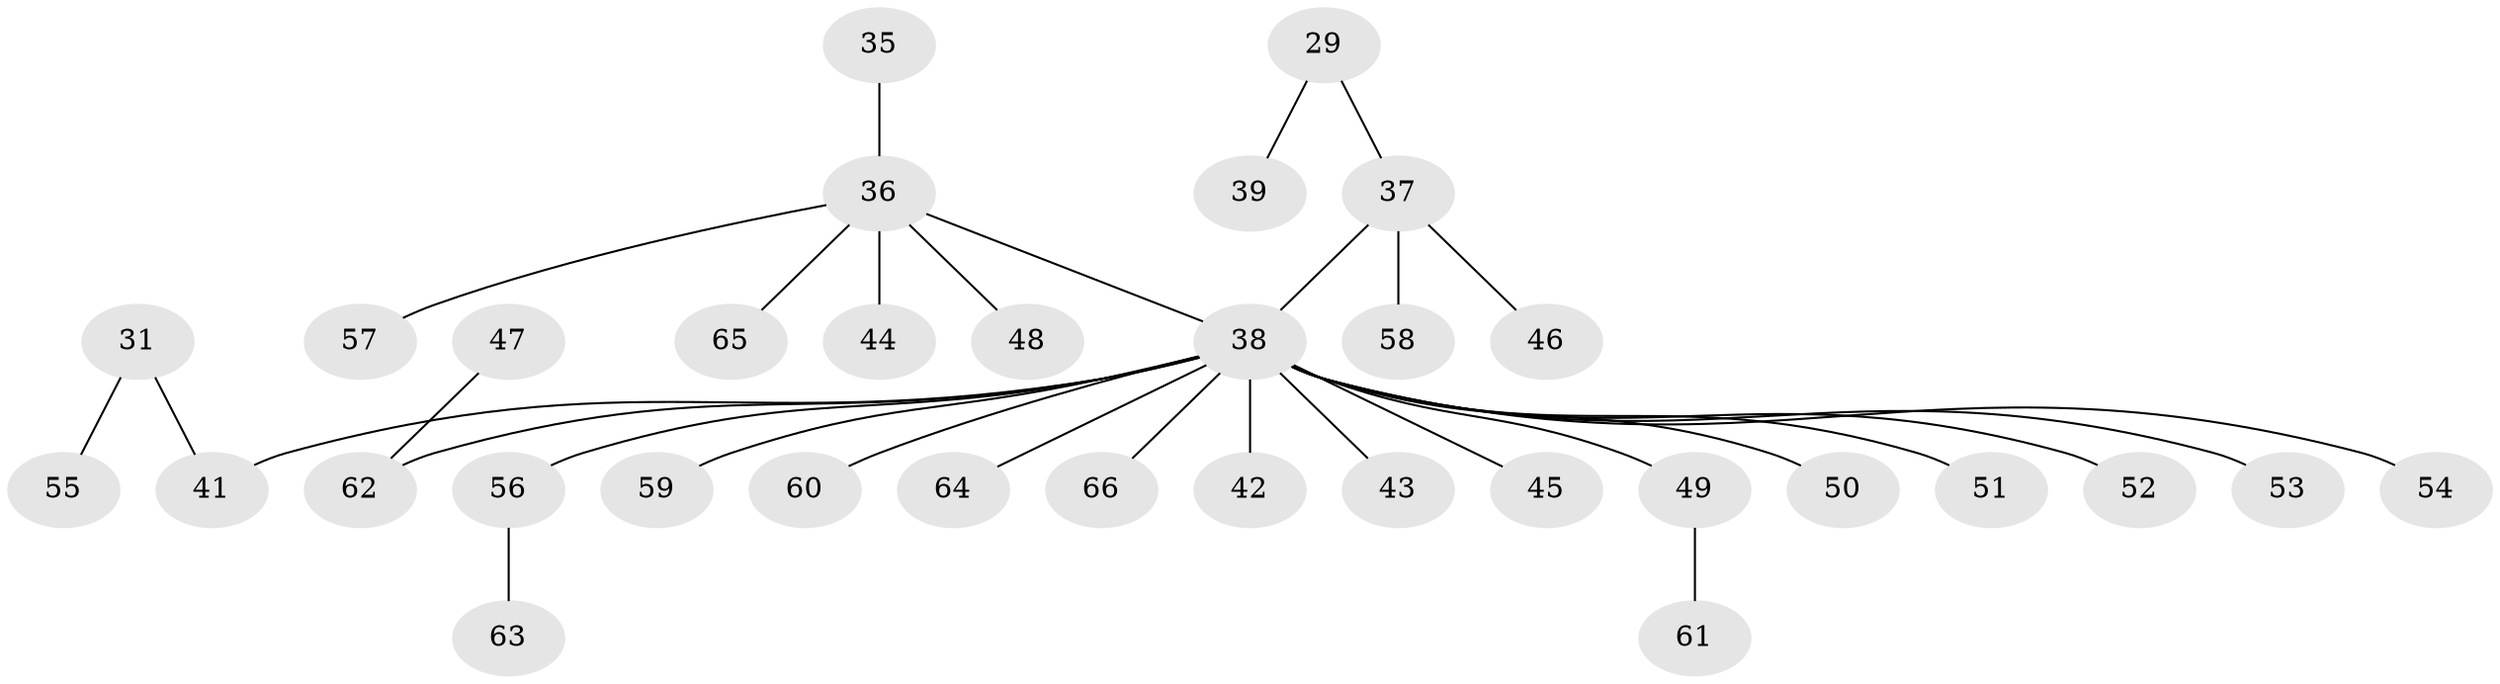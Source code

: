 // original degree distribution, {5: 0.045454545454545456, 4: 0.07575757575757576, 7: 0.015151515151515152, 2: 0.19696969696969696, 3: 0.13636363636363635, 1: 0.5303030303030303}
// Generated by graph-tools (version 1.1) at 2025/53/03/09/25 04:53:21]
// undirected, 33 vertices, 32 edges
graph export_dot {
graph [start="1"]
  node [color=gray90,style=filled];
  29;
  31 [super="+14"];
  35;
  36 [super="+34"];
  37 [super="+32+20"];
  38 [super="+8+25+33+15+21+26+27+28"];
  39;
  41 [super="+11"];
  42;
  43;
  44;
  45;
  46;
  47;
  48;
  49;
  50;
  51;
  52;
  53;
  54;
  55;
  56;
  57;
  58;
  59;
  60;
  61;
  62 [super="+40"];
  63;
  64;
  65;
  66;
  29 -- 39;
  29 -- 37;
  31 -- 55;
  31 -- 41;
  35 -- 36;
  36 -- 57;
  36 -- 48;
  36 -- 65;
  36 -- 38;
  36 -- 44;
  37 -- 38;
  37 -- 58;
  37 -- 46;
  38 -- 64;
  38 -- 66;
  38 -- 41;
  38 -- 42;
  38 -- 49;
  38 -- 51;
  38 -- 54;
  38 -- 59;
  38 -- 60;
  38 -- 62;
  38 -- 50;
  38 -- 52;
  38 -- 56;
  38 -- 45;
  38 -- 53;
  38 -- 43;
  47 -- 62;
  49 -- 61;
  56 -- 63;
}
